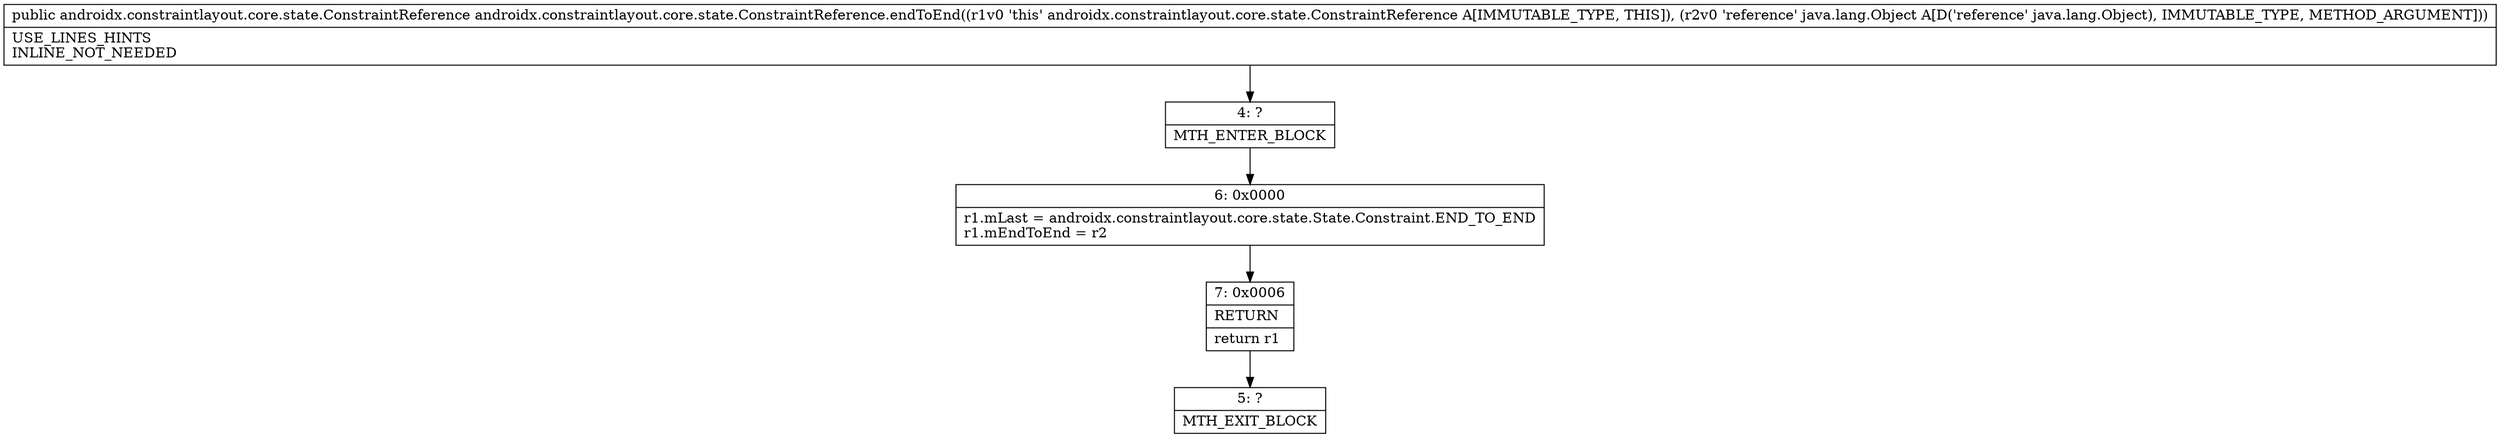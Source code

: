 digraph "CFG forandroidx.constraintlayout.core.state.ConstraintReference.endToEnd(Ljava\/lang\/Object;)Landroidx\/constraintlayout\/core\/state\/ConstraintReference;" {
Node_4 [shape=record,label="{4\:\ ?|MTH_ENTER_BLOCK\l}"];
Node_6 [shape=record,label="{6\:\ 0x0000|r1.mLast = androidx.constraintlayout.core.state.State.Constraint.END_TO_END\lr1.mEndToEnd = r2\l}"];
Node_7 [shape=record,label="{7\:\ 0x0006|RETURN\l|return r1\l}"];
Node_5 [shape=record,label="{5\:\ ?|MTH_EXIT_BLOCK\l}"];
MethodNode[shape=record,label="{public androidx.constraintlayout.core.state.ConstraintReference androidx.constraintlayout.core.state.ConstraintReference.endToEnd((r1v0 'this' androidx.constraintlayout.core.state.ConstraintReference A[IMMUTABLE_TYPE, THIS]), (r2v0 'reference' java.lang.Object A[D('reference' java.lang.Object), IMMUTABLE_TYPE, METHOD_ARGUMENT]))  | USE_LINES_HINTS\lINLINE_NOT_NEEDED\l}"];
MethodNode -> Node_4;Node_4 -> Node_6;
Node_6 -> Node_7;
Node_7 -> Node_5;
}

